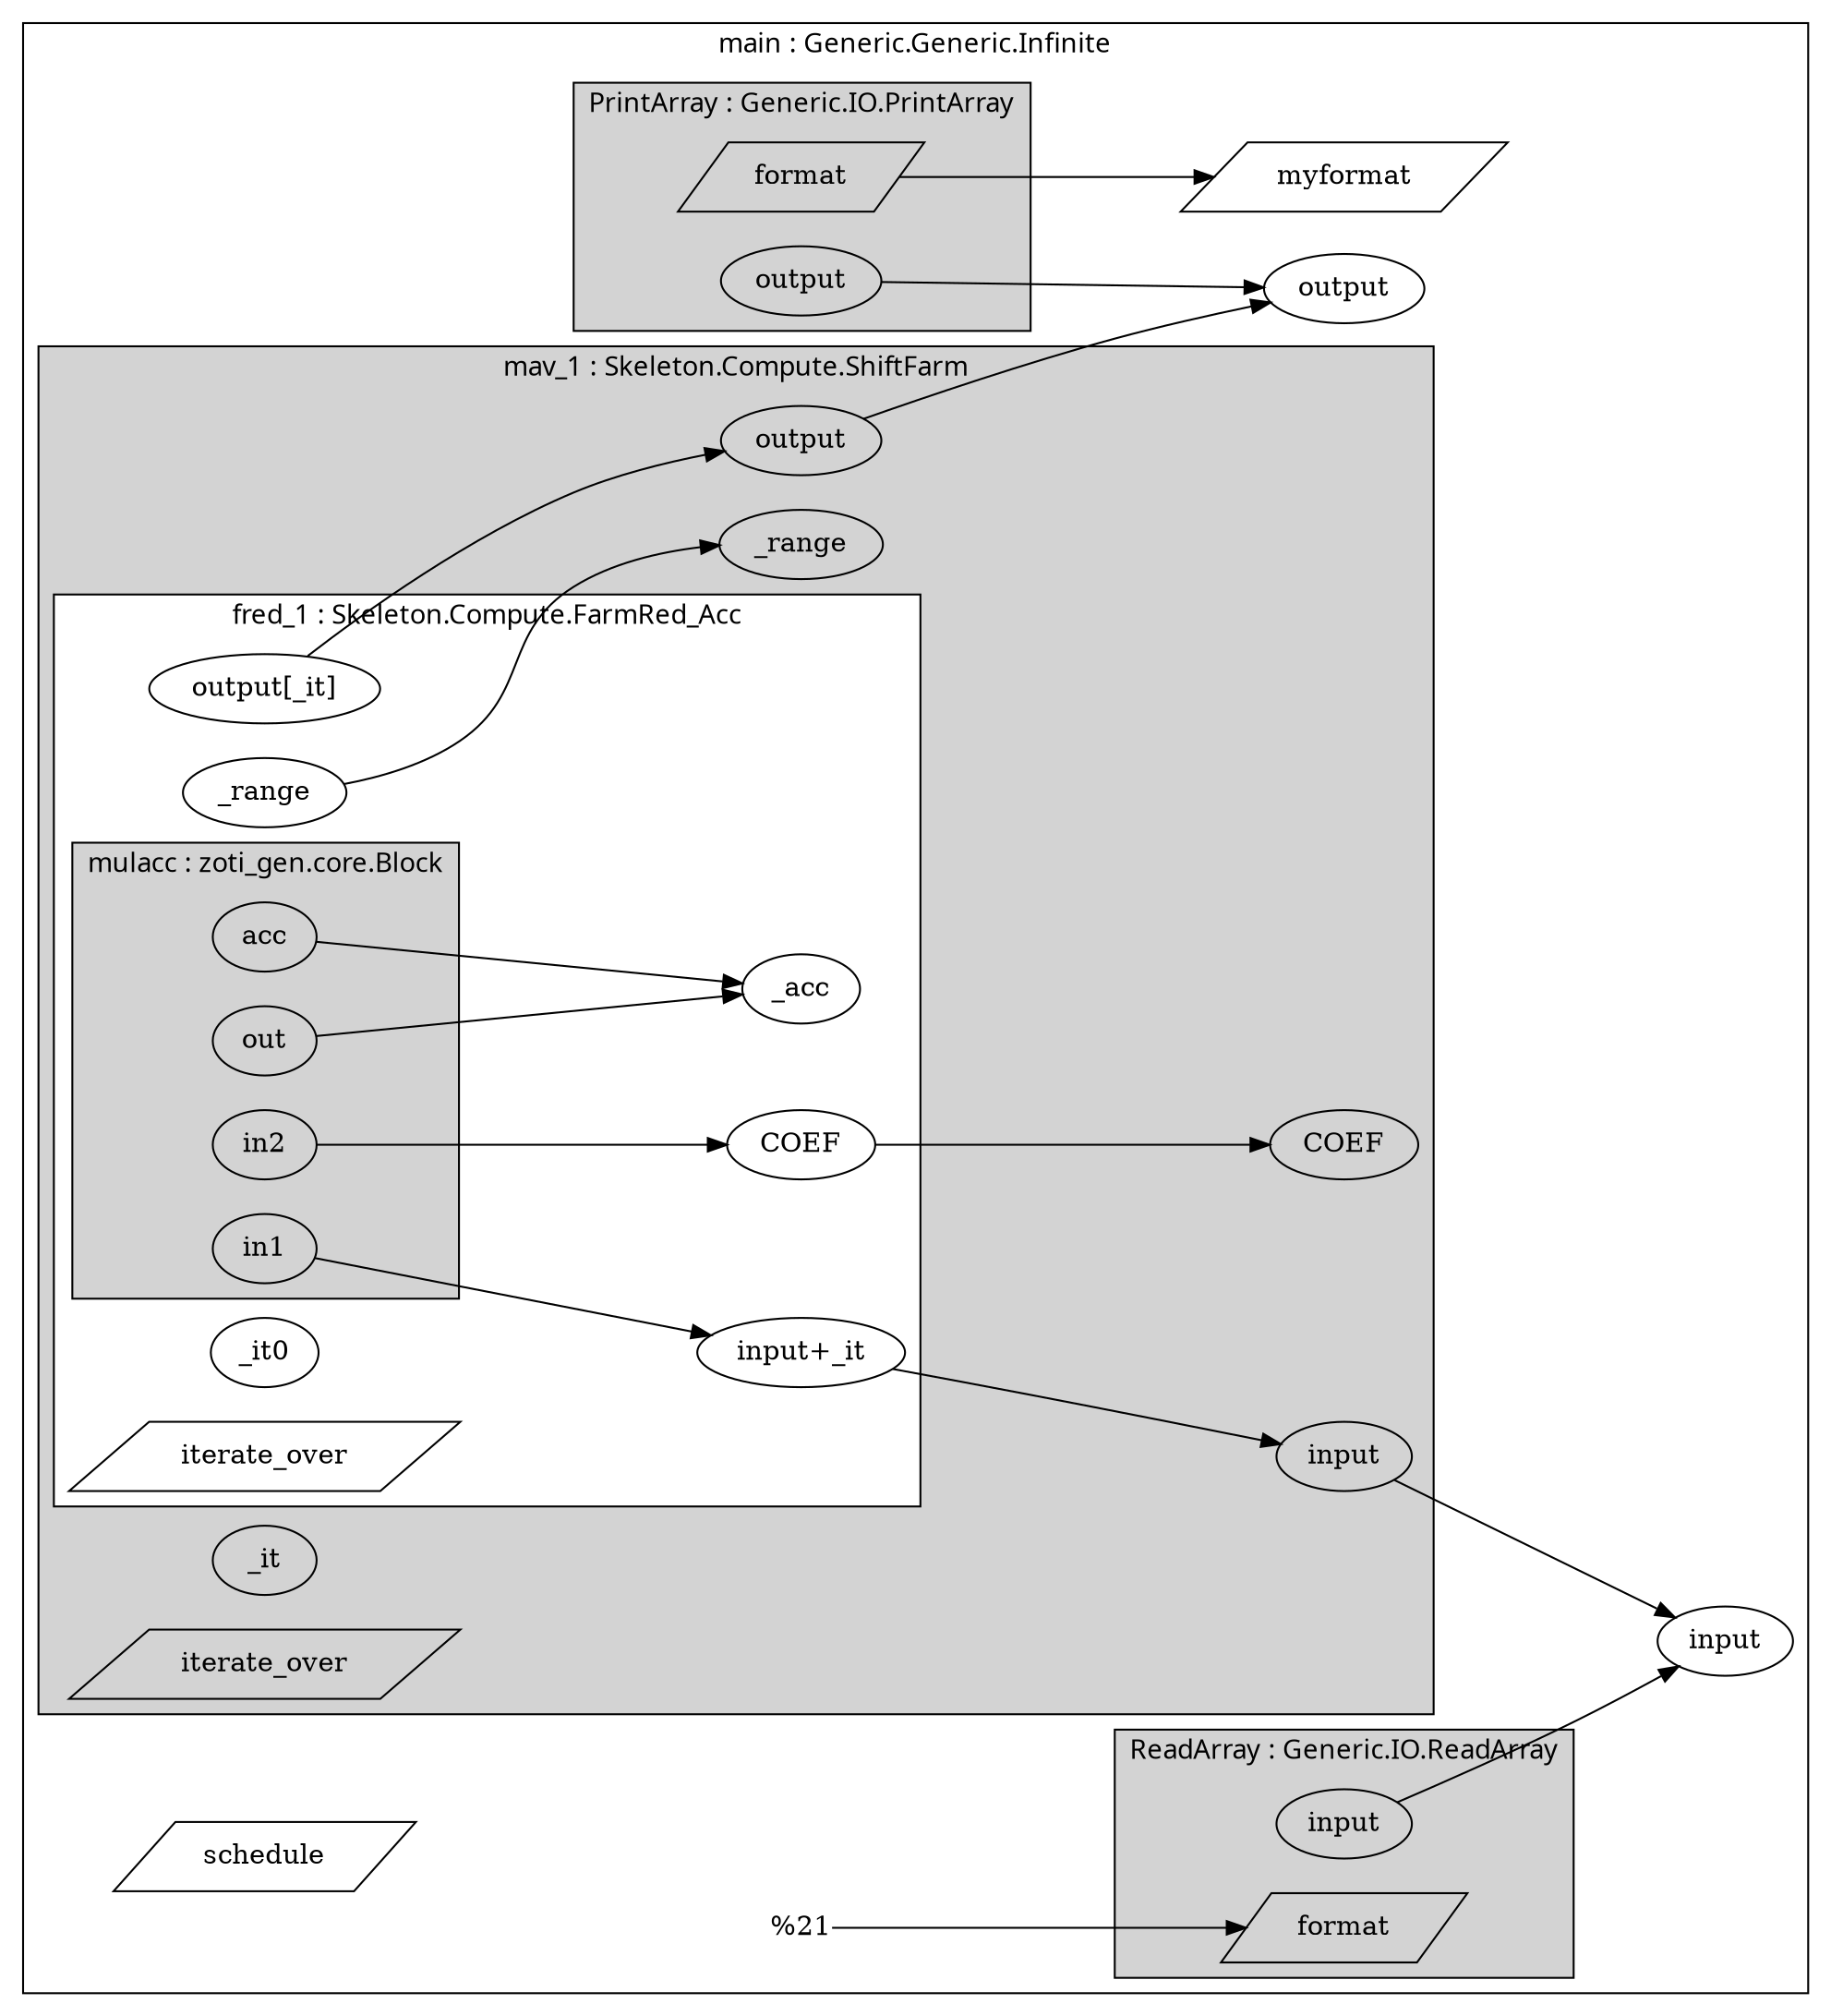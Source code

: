 digraph G {
	graph [bb="0,0,966.29,1040",
		fontname=Verdana,
		rankdir=LR
	];
	node [label="\N"];
	subgraph "cluster_cluster_main.main" {
		graph [bb="0.15274,8,958.29,1032",
			color=black,
			fillcolor=white,
			label="main : Generic.Generic.Infinite",
			lheight=0.21,
			lp="479.22,1020.5",
			lwidth=2.96,
			shape=record,
			style=filled
		];
		subgraph "cluster_cluster_main.main.ReadArray" {
			graph [bb="586.2,16,837.08,145",
				fillcolor=lightgrey,
				label="ReadArray : Generic.IO.ReadArray",
				lheight=0.21,
				lp="711.64,133.5",
				lwidth=3.26,
				shape=record,
				style=filled
			];
			"main.main.ReadArray-arg"	[height=0.5,
				label=input,
				pos="711.14,96",
				shape=oval,
				width=0.97491];
			"main.main.ReadArray-format"	[height=0.5,
				label=format,
				pos="711.14,42",
				shape=parallelogram,
				width=1.7206];
		}
		subgraph "cluster_cluster_main.main.PrintArray" {
			graph [bb="296.31,872,543.19,1001",
				fillcolor=lightgrey,
				label="PrintArray : Generic.IO.PrintArray",
				lheight=0.21,
				lp="419.75,989.5",
				lwidth=3.21,
				shape=record,
				style=filled
			];
			"main.main.PrintArray-arg"	[height=0.5,
				label=output,
				pos="419.25,898",
				shape=oval,
				width=1.1555];
			"main.main.PrintArray-format"	[height=0.5,
				label=format,
				pos="419.25,952",
				shape=parallelogram,
				width=1.7206];
		}
		subgraph "cluster_cluster_main.main.mav_1" {
			graph [bb="8.1527,153,757.49,864",
				fillcolor=lightgrey,
				label="mav_1 : Skeleton.Compute.ShiftFarm",
				lheight=0.21,
				lp="382.82,852.5",
				lwidth=3.56,
				shape=record,
				style=filled
			];
			subgraph "cluster_cluster_main.main.mav_1.fred_1" {
				graph [bb="16.153,261,481.19,735",
					color=black,
					fillcolor=white,
					label="fred_1 : Skeleton.Compute.FarmRed_Acc",
					lheight=0.21,
					lp="248.67,723.5",
					lwidth=3.89,
					shape=record,
					style=filled
				];
				subgraph "cluster_cluster_main.main.mav_1.fred_1.mulacc" {
					graph [bb="24.153,369,237.15,606",
						fillcolor=lightgrey,
						label="mulacc : zoti_gen.core.Block",
						lheight=0.21,
						lp="130.65,594.5",
						lwidth=2.74,
						shape=record,
						style=filled
					];
					"main.main.mav_1.fred_1.mulacc-in1"	[height=0.5,
						label=in1,
						pos="130.15,395",
						shape=oval,
						width=0.75];
					"main.main.mav_1.fred_1.mulacc-in2"	[height=0.5,
						label=in2,
						pos="130.15,449",
						shape=oval,
						width=0.75];
					"main.main.mav_1.fred_1.mulacc-acc"	[height=0.5,
						label=acc,
						pos="130.15,557",
						shape=oval,
						width=0.75];
					"main.main.mav_1.fred_1.mulacc-out"	[height=0.5,
						label=out,
						pos="130.15,503",
						shape=oval,
						width=0.75];
				}
				"main.main.mav_1.fred_1-in1"	[height=0.5,
					label="input+_it",
					pos="419.25,341",
					shape=oval,
					width=1.4985];
				"main.main.mav_1.fred_1-in2"	[height=0.5,
					label=COEF,
					pos="419.25,449",
					shape=oval,
					width=1.0652];
				"main.main.mav_1.fred_1-size1"	[height=0.5,
					label=_range,
					pos="130.15,632",
					shape=oval,
					width=1.1735];
				"main.main.mav_1.fred_1-out1"	[height=0.5,
					label="output[_it]",
					pos="130.15,686",
					shape=oval,
					width=1.661];
				"main.main.mav_1.fred_1-_acc"	[height=0.5,
					label=_acc,
					pos="419.25,530",
					shape=oval,
					width=0.84854];
				"main.main.mav_1.fred_1-_it"	[height=0.5,
					label=_it0,
					pos="130.15,341",
					shape=oval,
					width=0.77632];
				"main.main.mav_1.fred_1-iterate_over"	[height=0.5,
					label=iterate_over,
					pos="130.15,287",
					shape=parallelogram,
					width=2.7265];
				"main.main.mav_1.fred_1.mulacc-in1" -> "main.main.mav_1.fred_1-in1"	[pos="e,371.88,349.72 156.38,390.26 202.07,381.66 299.54,363.33 361.82,351.61"];
				"main.main.mav_1.fred_1.mulacc-in2" -> "main.main.mav_1.fred_1-in2"	[pos="e,380.52,449 157.39,449 205.68,449 309.25,449 370.36,449"];
				"main.main.mav_1.fred_1.mulacc-acc" -> "main.main.mav_1.fred_1-_acc"	[pos="e,388.71,532.78 157.14,554.56 207.53,549.82 318.81,539.35 378.53,533.73"];
				"main.main.mav_1.fred_1.mulacc-out" -> "main.main.mav_1.fred_1-_acc"	[pos="e,388.71,527.22 157.14,505.44 207.53,510.18 318.81,520.65 378.53,526.27"];
			}
			"main.main.mav_1-in1"	[height=0.5,
				label=input,
				pos="711.14,287",
				shape=oval,
				width=0.97491];
			"main.main.mav_1-out1"	[height=0.5,
				label=output,
				pos="419.25,815",
				shape=oval,
				width=1.1555];
			"main.main.mav_1-COEF"	[height=0.5,
				label=COEF,
				pos="711.14,449",
				shape=oval,
				width=1.0652];
			"main.main.mav_1-_it"	[height=0.5,
				label=_it,
				pos="130.15,233",
				shape=oval,
				width=0.75];
			"main.main.mav_1-_range"	[height=0.5,
				label=_range,
				pos="419.25,761",
				shape=oval,
				width=1.1735];
			"main.main.mav_1-iterate_over"	[height=0.5,
				label=iterate_over,
				pos="130.15,179",
				shape=parallelogram,
				width=2.7265];
			"main.main.mav_1.fred_1-in1" -> "main.main.mav_1-in1"	[pos="e,678.16,293.25 467.27,332.73 490.18,328.66 518.14,323.64 543.19,319 585.79,311.11 634.44,301.74 668.18,295.19"];
			"main.main.mav_1.fred_1-in2" -> "main.main.mav_1-COEF"	[pos="e,672.61,449 457.85,449 510.2,449 605.06,449 662.36,449"];
			"main.main.mav_1.fred_1-size1" -> "main.main.mav_1-_range"	[pos="e,376.82,761.05 171.56,635.74 192.54,639.23 217.77,645.97 237.15,659 273.85,683.67 258.75,715.65 296.31,739 317.14,751.95 343.61,\
757.73 366.56,760.16"];
			"main.main.mav_1.fred_1-out1" -> "main.main.mav_1-out1"	[pos="e,379.35,809.8 152.84,702.74 183.24,725.39 241.04,765.57 296.31,788 319.48,797.41 346.52,803.82 369.25,808.02"];
		}
		"main.main-input"	[height=0.5,
			label=input,
			pos="915.19,191",
			shape=oval,
			width=0.97491];
		"main.main-output"	[height=0.5,
			label=output,
			pos="711.14,894",
			shape=oval,
			width=1.1555];
		"main.main-schedule"	[height=0.5,
			label=schedule,
			pos="130.15,79",
			shape=parallelogram,
			width=2.1176];
		"main.main-myformat"	[height=0.5,
			label=myformat,
			pos="711.14,952",
			shape=parallelogram,
			width=2.2765];
		"main.main.ReadArray-arg" -> "main.main-input"	[pos="e,891.21,177.72 739.78,106.82 765.33,117.04 804.2,133.12 837.08,149 852.14,156.27 868.45,165.02 882.17,172.65"];
		"%3"	[height=0.20833,
			pos="419.25,42",
			shape=plain,
			width=0.31944];
		"%3" -> "main.main.ReadArray-format"	[pos="e,661.8,42 430.91,42 466.15,42 580.7,42 651.67,42"];
		"main.main.PrintArray-arg" -> "main.main-output"	[pos="e,669.33,894.56 460.86,897.44 512.79,896.72 602.73,895.48 659.2,894.7"];
		"main.main.PrintArray-format" -> "main.main-myformat"	[pos="e,645.93,952 468.77,952 514.33,952 583.15,952 635.66,952"];
		"main.main.mav_1-in1" -> "main.main-input"	[pos="e,888.81,203.06 737.73,274.84 773.71,257.75 839.35,226.56 879.64,207.42"];
		"main.main.mav_1-out1" -> "main.main-output"	[pos="e,672.48,887.14 452.08,826.24 485.28,837.71 538.97,855.54 586.2,868 611.2,874.6 639.38,880.62 662.55,885.2"];
	}
}

